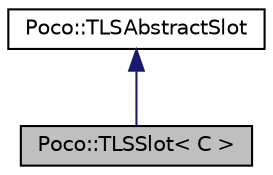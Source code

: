 digraph "Poco::TLSSlot&lt; C &gt;"
{
 // LATEX_PDF_SIZE
  edge [fontname="Helvetica",fontsize="10",labelfontname="Helvetica",labelfontsize="10"];
  node [fontname="Helvetica",fontsize="10",shape=record];
  Node1 [label="Poco::TLSSlot\< C \>",height=0.2,width=0.4,color="black", fillcolor="grey75", style="filled", fontcolor="black",tooltip=" "];
  Node2 -> Node1 [dir="back",color="midnightblue",fontsize="10",style="solid",fontname="Helvetica"];
  Node2 [label="Poco::TLSAbstractSlot",height=0.2,width=0.4,color="black", fillcolor="white", style="filled",URL="$classPoco_1_1TLSAbstractSlot.html",tooltip=" "];
}
